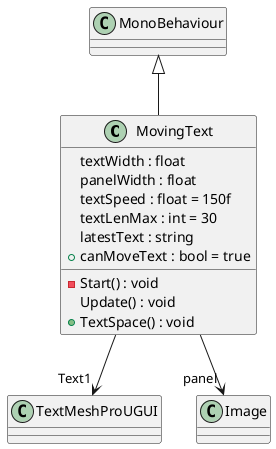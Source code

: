 @startuml
class MovingText {
    textWidth : float
    panelWidth : float
    textSpeed : float = 150f
    textLenMax : int = 30
    latestText : string
    + canMoveText : bool = true
    - Start() : void
    Update() : void
    + TextSpace() : void
}
MonoBehaviour <|-- MovingText
MovingText --> "Text1" TextMeshProUGUI
MovingText --> "panel" Image
@enduml
